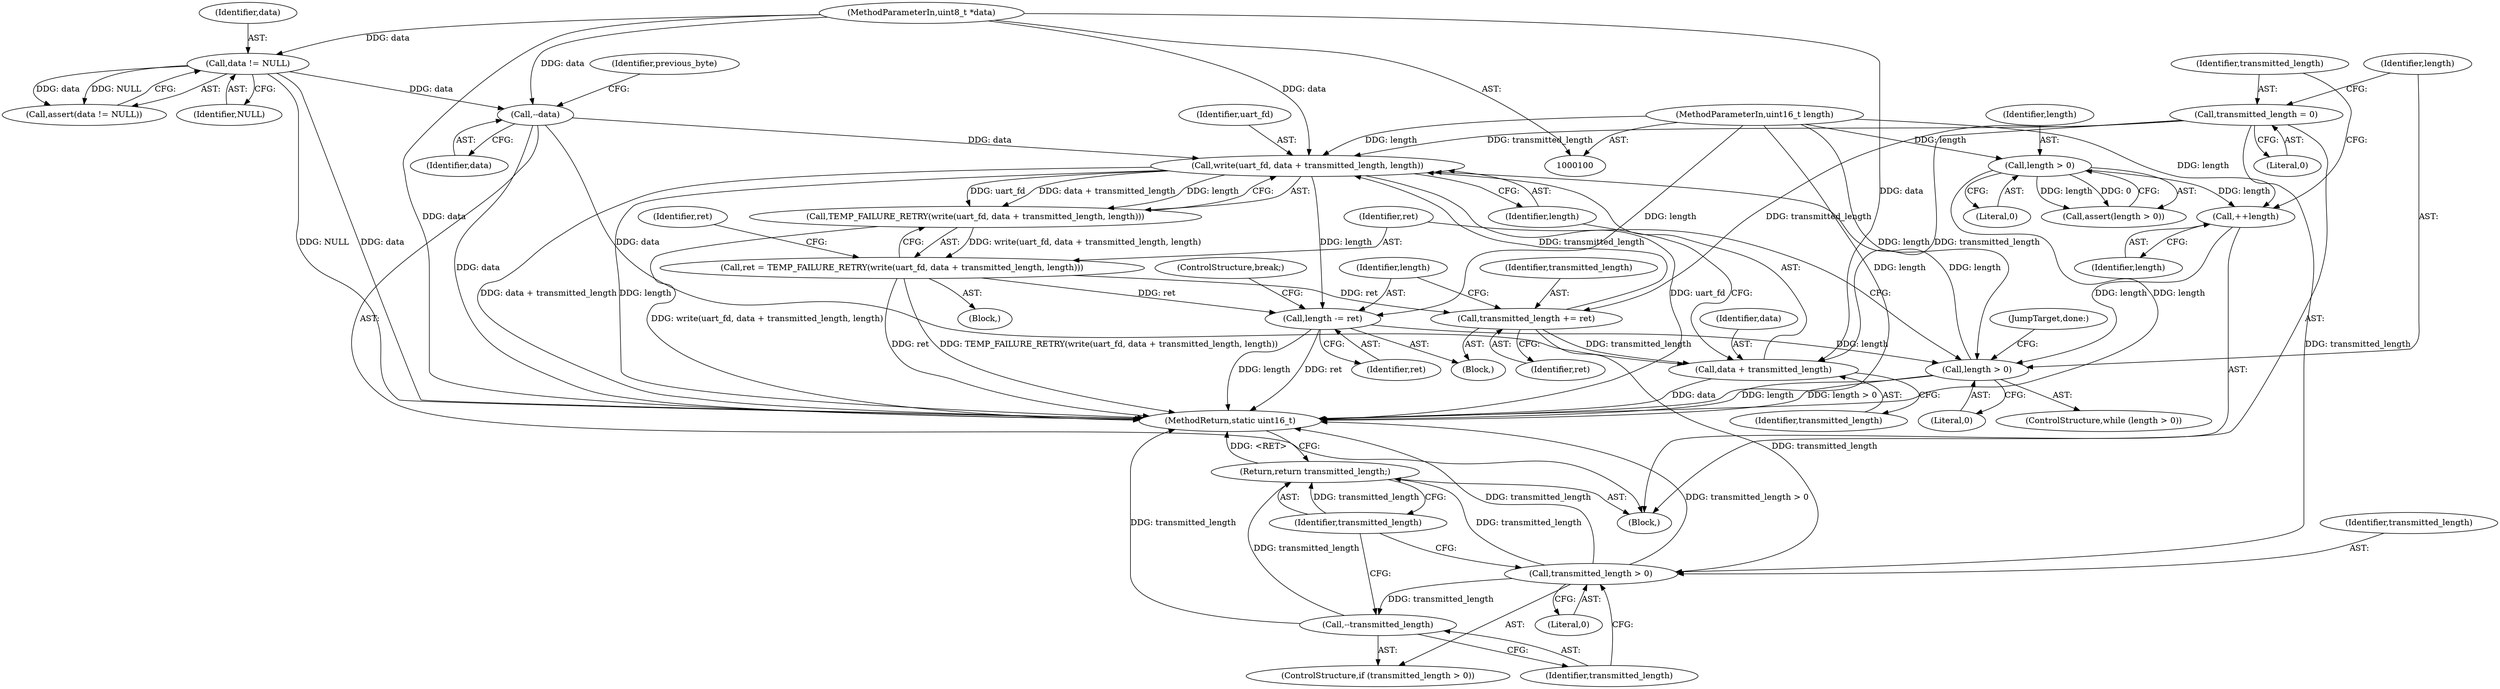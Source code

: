 digraph "0_Android_472271b153c5dc53c28beac55480a8d8434b2d5c_53@API" {
"1000154" [label="(Call,write(uart_fd, data + transmitted_length, length))"];
"1000128" [label="(Call,--data)"];
"1000106" [label="(Call,data != NULL)"];
"1000102" [label="(MethodParameterIn,uint8_t *data)"];
"1000142" [label="(Call,transmitted_length = 0)"];
"1000173" [label="(Call,transmitted_length += ret)"];
"1000151" [label="(Call,ret = TEMP_FAILURE_RETRY(write(uart_fd, data + transmitted_length, length)))"];
"1000153" [label="(Call,TEMP_FAILURE_RETRY(write(uart_fd, data + transmitted_length, length)))"];
"1000154" [label="(Call,write(uart_fd, data + transmitted_length, length))"];
"1000146" [label="(Call,length > 0)"];
"1000139" [label="(Call,++length)"];
"1000110" [label="(Call,length > 0)"];
"1000103" [label="(MethodParameterIn,uint16_t length)"];
"1000176" [label="(Call,length -= ret)"];
"1000156" [label="(Call,data + transmitted_length)"];
"1000186" [label="(Call,transmitted_length > 0)"];
"1000189" [label="(Call,--transmitted_length)"];
"1000191" [label="(Return,return transmitted_length;)"];
"1000157" [label="(Identifier,data)"];
"1000180" [label="(JumpTarget,done:)"];
"1000188" [label="(Literal,0)"];
"1000112" [label="(Literal,0)"];
"1000190" [label="(Identifier,transmitted_length)"];
"1000107" [label="(Identifier,data)"];
"1000151" [label="(Call,ret = TEMP_FAILURE_RETRY(write(uart_fd, data + transmitted_length, length)))"];
"1000155" [label="(Identifier,uart_fd)"];
"1000192" [label="(Identifier,transmitted_length)"];
"1000174" [label="(Identifier,transmitted_length)"];
"1000158" [label="(Identifier,transmitted_length)"];
"1000144" [label="(Literal,0)"];
"1000148" [label="(Literal,0)"];
"1000129" [label="(Identifier,data)"];
"1000187" [label="(Identifier,transmitted_length)"];
"1000193" [label="(MethodReturn,static uint16_t)"];
"1000178" [label="(Identifier,ret)"];
"1000159" [label="(Identifier,length)"];
"1000186" [label="(Call,transmitted_length > 0)"];
"1000142" [label="(Call,transmitted_length = 0)"];
"1000109" [label="(Call,assert(length > 0))"];
"1000105" [label="(Call,assert(data != NULL))"];
"1000110" [label="(Call,length > 0)"];
"1000102" [label="(MethodParameterIn,uint8_t *data)"];
"1000185" [label="(ControlStructure,if (transmitted_length > 0))"];
"1000152" [label="(Identifier,ret)"];
"1000162" [label="(Block,)"];
"1000176" [label="(Call,length -= ret)"];
"1000149" [label="(Block,)"];
"1000128" [label="(Call,--data)"];
"1000140" [label="(Identifier,length)"];
"1000111" [label="(Identifier,length)"];
"1000108" [label="(Identifier,NULL)"];
"1000189" [label="(Call,--transmitted_length)"];
"1000104" [label="(Block,)"];
"1000173" [label="(Call,transmitted_length += ret)"];
"1000143" [label="(Identifier,transmitted_length)"];
"1000161" [label="(Identifier,ret)"];
"1000139" [label="(Call,++length)"];
"1000106" [label="(Call,data != NULL)"];
"1000156" [label="(Call,data + transmitted_length)"];
"1000145" [label="(ControlStructure,while (length > 0))"];
"1000191" [label="(Return,return transmitted_length;)"];
"1000147" [label="(Identifier,length)"];
"1000177" [label="(Identifier,length)"];
"1000132" [label="(Identifier,previous_byte)"];
"1000179" [label="(ControlStructure,break;)"];
"1000153" [label="(Call,TEMP_FAILURE_RETRY(write(uart_fd, data + transmitted_length, length)))"];
"1000103" [label="(MethodParameterIn,uint16_t length)"];
"1000146" [label="(Call,length > 0)"];
"1000175" [label="(Identifier,ret)"];
"1000154" [label="(Call,write(uart_fd, data + transmitted_length, length))"];
"1000154" -> "1000153"  [label="AST: "];
"1000154" -> "1000159"  [label="CFG: "];
"1000155" -> "1000154"  [label="AST: "];
"1000156" -> "1000154"  [label="AST: "];
"1000159" -> "1000154"  [label="AST: "];
"1000153" -> "1000154"  [label="CFG: "];
"1000154" -> "1000193"  [label="DDG: length"];
"1000154" -> "1000193"  [label="DDG: uart_fd"];
"1000154" -> "1000193"  [label="DDG: data + transmitted_length"];
"1000154" -> "1000153"  [label="DDG: uart_fd"];
"1000154" -> "1000153"  [label="DDG: data + transmitted_length"];
"1000154" -> "1000153"  [label="DDG: length"];
"1000128" -> "1000154"  [label="DDG: data"];
"1000102" -> "1000154"  [label="DDG: data"];
"1000142" -> "1000154"  [label="DDG: transmitted_length"];
"1000173" -> "1000154"  [label="DDG: transmitted_length"];
"1000146" -> "1000154"  [label="DDG: length"];
"1000103" -> "1000154"  [label="DDG: length"];
"1000154" -> "1000176"  [label="DDG: length"];
"1000128" -> "1000104"  [label="AST: "];
"1000128" -> "1000129"  [label="CFG: "];
"1000129" -> "1000128"  [label="AST: "];
"1000132" -> "1000128"  [label="CFG: "];
"1000128" -> "1000193"  [label="DDG: data"];
"1000106" -> "1000128"  [label="DDG: data"];
"1000102" -> "1000128"  [label="DDG: data"];
"1000128" -> "1000156"  [label="DDG: data"];
"1000106" -> "1000105"  [label="AST: "];
"1000106" -> "1000108"  [label="CFG: "];
"1000107" -> "1000106"  [label="AST: "];
"1000108" -> "1000106"  [label="AST: "];
"1000105" -> "1000106"  [label="CFG: "];
"1000106" -> "1000193"  [label="DDG: NULL"];
"1000106" -> "1000193"  [label="DDG: data"];
"1000106" -> "1000105"  [label="DDG: data"];
"1000106" -> "1000105"  [label="DDG: NULL"];
"1000102" -> "1000106"  [label="DDG: data"];
"1000102" -> "1000100"  [label="AST: "];
"1000102" -> "1000193"  [label="DDG: data"];
"1000102" -> "1000156"  [label="DDG: data"];
"1000142" -> "1000104"  [label="AST: "];
"1000142" -> "1000144"  [label="CFG: "];
"1000143" -> "1000142"  [label="AST: "];
"1000144" -> "1000142"  [label="AST: "];
"1000147" -> "1000142"  [label="CFG: "];
"1000142" -> "1000156"  [label="DDG: transmitted_length"];
"1000142" -> "1000173"  [label="DDG: transmitted_length"];
"1000142" -> "1000186"  [label="DDG: transmitted_length"];
"1000173" -> "1000162"  [label="AST: "];
"1000173" -> "1000175"  [label="CFG: "];
"1000174" -> "1000173"  [label="AST: "];
"1000175" -> "1000173"  [label="AST: "];
"1000177" -> "1000173"  [label="CFG: "];
"1000173" -> "1000156"  [label="DDG: transmitted_length"];
"1000151" -> "1000173"  [label="DDG: ret"];
"1000173" -> "1000186"  [label="DDG: transmitted_length"];
"1000151" -> "1000149"  [label="AST: "];
"1000151" -> "1000153"  [label="CFG: "];
"1000152" -> "1000151"  [label="AST: "];
"1000153" -> "1000151"  [label="AST: "];
"1000161" -> "1000151"  [label="CFG: "];
"1000151" -> "1000193"  [label="DDG: TEMP_FAILURE_RETRY(write(uart_fd, data + transmitted_length, length))"];
"1000151" -> "1000193"  [label="DDG: ret"];
"1000153" -> "1000151"  [label="DDG: write(uart_fd, data + transmitted_length, length)"];
"1000151" -> "1000176"  [label="DDG: ret"];
"1000153" -> "1000193"  [label="DDG: write(uart_fd, data + transmitted_length, length)"];
"1000146" -> "1000145"  [label="AST: "];
"1000146" -> "1000148"  [label="CFG: "];
"1000147" -> "1000146"  [label="AST: "];
"1000148" -> "1000146"  [label="AST: "];
"1000152" -> "1000146"  [label="CFG: "];
"1000180" -> "1000146"  [label="CFG: "];
"1000146" -> "1000193"  [label="DDG: length > 0"];
"1000146" -> "1000193"  [label="DDG: length"];
"1000139" -> "1000146"  [label="DDG: length"];
"1000176" -> "1000146"  [label="DDG: length"];
"1000103" -> "1000146"  [label="DDG: length"];
"1000139" -> "1000104"  [label="AST: "];
"1000139" -> "1000140"  [label="CFG: "];
"1000140" -> "1000139"  [label="AST: "];
"1000143" -> "1000139"  [label="CFG: "];
"1000110" -> "1000139"  [label="DDG: length"];
"1000103" -> "1000139"  [label="DDG: length"];
"1000110" -> "1000109"  [label="AST: "];
"1000110" -> "1000112"  [label="CFG: "];
"1000111" -> "1000110"  [label="AST: "];
"1000112" -> "1000110"  [label="AST: "];
"1000109" -> "1000110"  [label="CFG: "];
"1000110" -> "1000193"  [label="DDG: length"];
"1000110" -> "1000109"  [label="DDG: length"];
"1000110" -> "1000109"  [label="DDG: 0"];
"1000103" -> "1000110"  [label="DDG: length"];
"1000103" -> "1000100"  [label="AST: "];
"1000103" -> "1000193"  [label="DDG: length"];
"1000103" -> "1000176"  [label="DDG: length"];
"1000176" -> "1000162"  [label="AST: "];
"1000176" -> "1000178"  [label="CFG: "];
"1000177" -> "1000176"  [label="AST: "];
"1000178" -> "1000176"  [label="AST: "];
"1000179" -> "1000176"  [label="CFG: "];
"1000176" -> "1000193"  [label="DDG: length"];
"1000176" -> "1000193"  [label="DDG: ret"];
"1000156" -> "1000158"  [label="CFG: "];
"1000157" -> "1000156"  [label="AST: "];
"1000158" -> "1000156"  [label="AST: "];
"1000159" -> "1000156"  [label="CFG: "];
"1000156" -> "1000193"  [label="DDG: data"];
"1000186" -> "1000185"  [label="AST: "];
"1000186" -> "1000188"  [label="CFG: "];
"1000187" -> "1000186"  [label="AST: "];
"1000188" -> "1000186"  [label="AST: "];
"1000190" -> "1000186"  [label="CFG: "];
"1000192" -> "1000186"  [label="CFG: "];
"1000186" -> "1000193"  [label="DDG: transmitted_length > 0"];
"1000186" -> "1000193"  [label="DDG: transmitted_length"];
"1000186" -> "1000189"  [label="DDG: transmitted_length"];
"1000186" -> "1000191"  [label="DDG: transmitted_length"];
"1000189" -> "1000185"  [label="AST: "];
"1000189" -> "1000190"  [label="CFG: "];
"1000190" -> "1000189"  [label="AST: "];
"1000192" -> "1000189"  [label="CFG: "];
"1000189" -> "1000193"  [label="DDG: transmitted_length"];
"1000189" -> "1000191"  [label="DDG: transmitted_length"];
"1000191" -> "1000104"  [label="AST: "];
"1000191" -> "1000192"  [label="CFG: "];
"1000192" -> "1000191"  [label="AST: "];
"1000193" -> "1000191"  [label="CFG: "];
"1000191" -> "1000193"  [label="DDG: <RET>"];
"1000192" -> "1000191"  [label="DDG: transmitted_length"];
}
